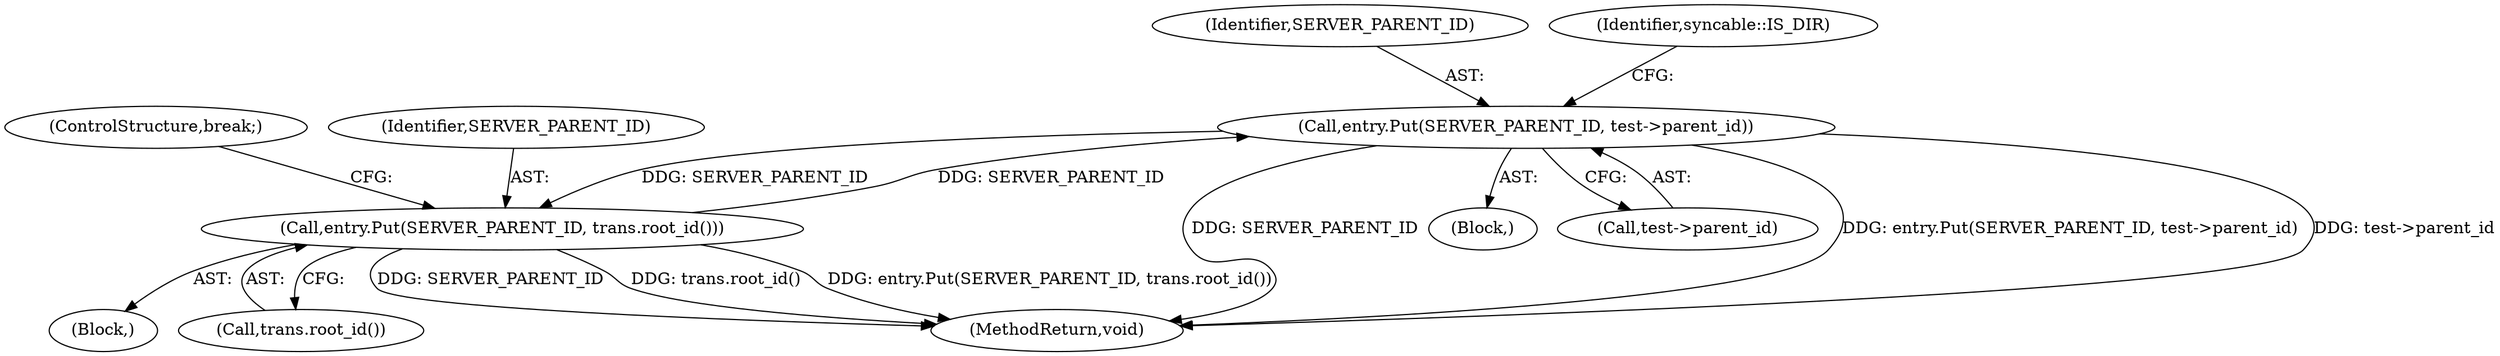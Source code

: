 digraph "0_Chrome_19190765882e272a6a2162c89acdb29110f7e3cf_4@pointer" {
"1000160" [label="(Call,entry.Put(SERVER_PARENT_ID, test->parent_id))"];
"1000235" [label="(Call,entry.Put(SERVER_PARENT_ID, trans.root_id()))"];
"1000160" [label="(Call,entry.Put(SERVER_PARENT_ID, test->parent_id))"];
"1000238" [label="(ControlStructure,break;)"];
"1000161" [label="(Identifier,SERVER_PARENT_ID)"];
"1000237" [label="(Call,trans.root_id())"];
"1000274" [label="(MethodReturn,void)"];
"1000236" [label="(Identifier,SERVER_PARENT_ID)"];
"1000160" [label="(Call,entry.Put(SERVER_PARENT_ID, test->parent_id))"];
"1000153" [label="(Block,)"];
"1000235" [label="(Call,entry.Put(SERVER_PARENT_ID, trans.root_id()))"];
"1000162" [label="(Call,test->parent_id)"];
"1000166" [label="(Identifier,syncable::IS_DIR)"];
"1000216" [label="(Block,)"];
"1000160" -> "1000153"  [label="AST: "];
"1000160" -> "1000162"  [label="CFG: "];
"1000161" -> "1000160"  [label="AST: "];
"1000162" -> "1000160"  [label="AST: "];
"1000166" -> "1000160"  [label="CFG: "];
"1000160" -> "1000274"  [label="DDG: entry.Put(SERVER_PARENT_ID, test->parent_id)"];
"1000160" -> "1000274"  [label="DDG: test->parent_id"];
"1000160" -> "1000274"  [label="DDG: SERVER_PARENT_ID"];
"1000235" -> "1000160"  [label="DDG: SERVER_PARENT_ID"];
"1000160" -> "1000235"  [label="DDG: SERVER_PARENT_ID"];
"1000235" -> "1000216"  [label="AST: "];
"1000235" -> "1000237"  [label="CFG: "];
"1000236" -> "1000235"  [label="AST: "];
"1000237" -> "1000235"  [label="AST: "];
"1000238" -> "1000235"  [label="CFG: "];
"1000235" -> "1000274"  [label="DDG: SERVER_PARENT_ID"];
"1000235" -> "1000274"  [label="DDG: trans.root_id()"];
"1000235" -> "1000274"  [label="DDG: entry.Put(SERVER_PARENT_ID, trans.root_id())"];
}
